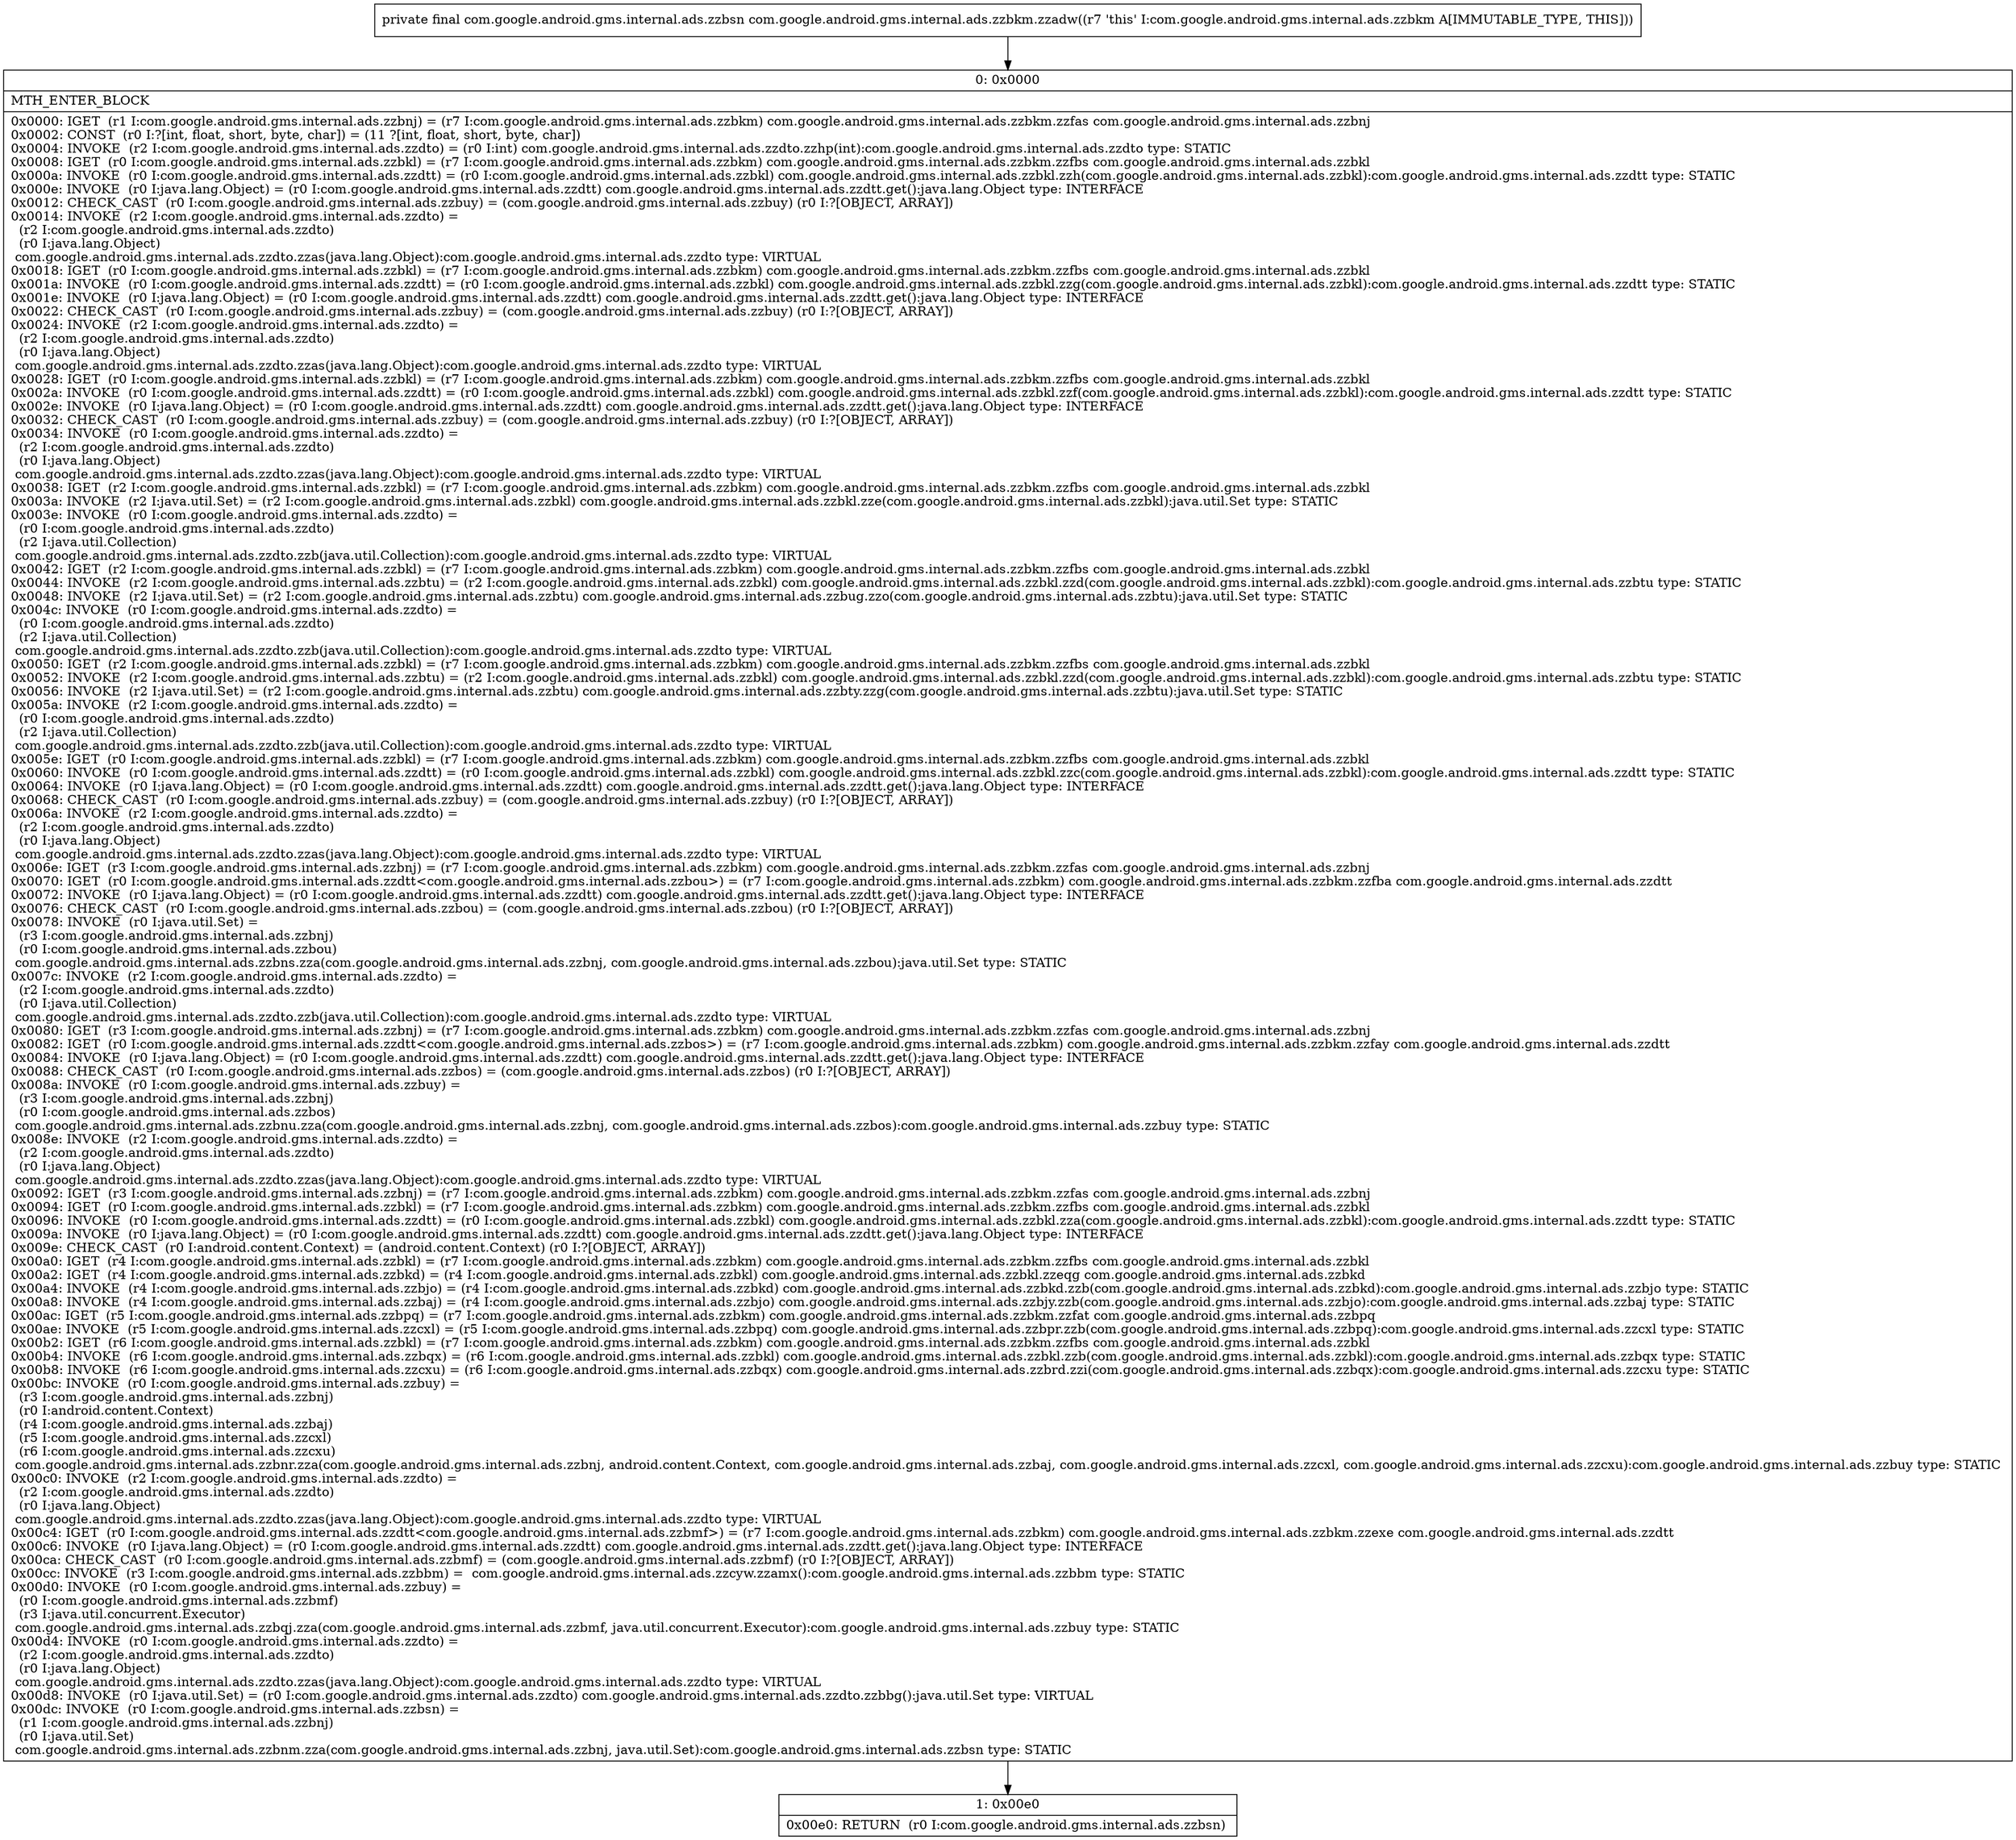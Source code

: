 digraph "CFG forcom.google.android.gms.internal.ads.zzbkm.zzadw()Lcom\/google\/android\/gms\/internal\/ads\/zzbsn;" {
Node_0 [shape=record,label="{0\:\ 0x0000|MTH_ENTER_BLOCK\l|0x0000: IGET  (r1 I:com.google.android.gms.internal.ads.zzbnj) = (r7 I:com.google.android.gms.internal.ads.zzbkm) com.google.android.gms.internal.ads.zzbkm.zzfas com.google.android.gms.internal.ads.zzbnj \l0x0002: CONST  (r0 I:?[int, float, short, byte, char]) = (11 ?[int, float, short, byte, char]) \l0x0004: INVOKE  (r2 I:com.google.android.gms.internal.ads.zzdto) = (r0 I:int) com.google.android.gms.internal.ads.zzdto.zzhp(int):com.google.android.gms.internal.ads.zzdto type: STATIC \l0x0008: IGET  (r0 I:com.google.android.gms.internal.ads.zzbkl) = (r7 I:com.google.android.gms.internal.ads.zzbkm) com.google.android.gms.internal.ads.zzbkm.zzfbs com.google.android.gms.internal.ads.zzbkl \l0x000a: INVOKE  (r0 I:com.google.android.gms.internal.ads.zzdtt) = (r0 I:com.google.android.gms.internal.ads.zzbkl) com.google.android.gms.internal.ads.zzbkl.zzh(com.google.android.gms.internal.ads.zzbkl):com.google.android.gms.internal.ads.zzdtt type: STATIC \l0x000e: INVOKE  (r0 I:java.lang.Object) = (r0 I:com.google.android.gms.internal.ads.zzdtt) com.google.android.gms.internal.ads.zzdtt.get():java.lang.Object type: INTERFACE \l0x0012: CHECK_CAST  (r0 I:com.google.android.gms.internal.ads.zzbuy) = (com.google.android.gms.internal.ads.zzbuy) (r0 I:?[OBJECT, ARRAY]) \l0x0014: INVOKE  (r2 I:com.google.android.gms.internal.ads.zzdto) = \l  (r2 I:com.google.android.gms.internal.ads.zzdto)\l  (r0 I:java.lang.Object)\l com.google.android.gms.internal.ads.zzdto.zzas(java.lang.Object):com.google.android.gms.internal.ads.zzdto type: VIRTUAL \l0x0018: IGET  (r0 I:com.google.android.gms.internal.ads.zzbkl) = (r7 I:com.google.android.gms.internal.ads.zzbkm) com.google.android.gms.internal.ads.zzbkm.zzfbs com.google.android.gms.internal.ads.zzbkl \l0x001a: INVOKE  (r0 I:com.google.android.gms.internal.ads.zzdtt) = (r0 I:com.google.android.gms.internal.ads.zzbkl) com.google.android.gms.internal.ads.zzbkl.zzg(com.google.android.gms.internal.ads.zzbkl):com.google.android.gms.internal.ads.zzdtt type: STATIC \l0x001e: INVOKE  (r0 I:java.lang.Object) = (r0 I:com.google.android.gms.internal.ads.zzdtt) com.google.android.gms.internal.ads.zzdtt.get():java.lang.Object type: INTERFACE \l0x0022: CHECK_CAST  (r0 I:com.google.android.gms.internal.ads.zzbuy) = (com.google.android.gms.internal.ads.zzbuy) (r0 I:?[OBJECT, ARRAY]) \l0x0024: INVOKE  (r2 I:com.google.android.gms.internal.ads.zzdto) = \l  (r2 I:com.google.android.gms.internal.ads.zzdto)\l  (r0 I:java.lang.Object)\l com.google.android.gms.internal.ads.zzdto.zzas(java.lang.Object):com.google.android.gms.internal.ads.zzdto type: VIRTUAL \l0x0028: IGET  (r0 I:com.google.android.gms.internal.ads.zzbkl) = (r7 I:com.google.android.gms.internal.ads.zzbkm) com.google.android.gms.internal.ads.zzbkm.zzfbs com.google.android.gms.internal.ads.zzbkl \l0x002a: INVOKE  (r0 I:com.google.android.gms.internal.ads.zzdtt) = (r0 I:com.google.android.gms.internal.ads.zzbkl) com.google.android.gms.internal.ads.zzbkl.zzf(com.google.android.gms.internal.ads.zzbkl):com.google.android.gms.internal.ads.zzdtt type: STATIC \l0x002e: INVOKE  (r0 I:java.lang.Object) = (r0 I:com.google.android.gms.internal.ads.zzdtt) com.google.android.gms.internal.ads.zzdtt.get():java.lang.Object type: INTERFACE \l0x0032: CHECK_CAST  (r0 I:com.google.android.gms.internal.ads.zzbuy) = (com.google.android.gms.internal.ads.zzbuy) (r0 I:?[OBJECT, ARRAY]) \l0x0034: INVOKE  (r0 I:com.google.android.gms.internal.ads.zzdto) = \l  (r2 I:com.google.android.gms.internal.ads.zzdto)\l  (r0 I:java.lang.Object)\l com.google.android.gms.internal.ads.zzdto.zzas(java.lang.Object):com.google.android.gms.internal.ads.zzdto type: VIRTUAL \l0x0038: IGET  (r2 I:com.google.android.gms.internal.ads.zzbkl) = (r7 I:com.google.android.gms.internal.ads.zzbkm) com.google.android.gms.internal.ads.zzbkm.zzfbs com.google.android.gms.internal.ads.zzbkl \l0x003a: INVOKE  (r2 I:java.util.Set) = (r2 I:com.google.android.gms.internal.ads.zzbkl) com.google.android.gms.internal.ads.zzbkl.zze(com.google.android.gms.internal.ads.zzbkl):java.util.Set type: STATIC \l0x003e: INVOKE  (r0 I:com.google.android.gms.internal.ads.zzdto) = \l  (r0 I:com.google.android.gms.internal.ads.zzdto)\l  (r2 I:java.util.Collection)\l com.google.android.gms.internal.ads.zzdto.zzb(java.util.Collection):com.google.android.gms.internal.ads.zzdto type: VIRTUAL \l0x0042: IGET  (r2 I:com.google.android.gms.internal.ads.zzbkl) = (r7 I:com.google.android.gms.internal.ads.zzbkm) com.google.android.gms.internal.ads.zzbkm.zzfbs com.google.android.gms.internal.ads.zzbkl \l0x0044: INVOKE  (r2 I:com.google.android.gms.internal.ads.zzbtu) = (r2 I:com.google.android.gms.internal.ads.zzbkl) com.google.android.gms.internal.ads.zzbkl.zzd(com.google.android.gms.internal.ads.zzbkl):com.google.android.gms.internal.ads.zzbtu type: STATIC \l0x0048: INVOKE  (r2 I:java.util.Set) = (r2 I:com.google.android.gms.internal.ads.zzbtu) com.google.android.gms.internal.ads.zzbug.zzo(com.google.android.gms.internal.ads.zzbtu):java.util.Set type: STATIC \l0x004c: INVOKE  (r0 I:com.google.android.gms.internal.ads.zzdto) = \l  (r0 I:com.google.android.gms.internal.ads.zzdto)\l  (r2 I:java.util.Collection)\l com.google.android.gms.internal.ads.zzdto.zzb(java.util.Collection):com.google.android.gms.internal.ads.zzdto type: VIRTUAL \l0x0050: IGET  (r2 I:com.google.android.gms.internal.ads.zzbkl) = (r7 I:com.google.android.gms.internal.ads.zzbkm) com.google.android.gms.internal.ads.zzbkm.zzfbs com.google.android.gms.internal.ads.zzbkl \l0x0052: INVOKE  (r2 I:com.google.android.gms.internal.ads.zzbtu) = (r2 I:com.google.android.gms.internal.ads.zzbkl) com.google.android.gms.internal.ads.zzbkl.zzd(com.google.android.gms.internal.ads.zzbkl):com.google.android.gms.internal.ads.zzbtu type: STATIC \l0x0056: INVOKE  (r2 I:java.util.Set) = (r2 I:com.google.android.gms.internal.ads.zzbtu) com.google.android.gms.internal.ads.zzbty.zzg(com.google.android.gms.internal.ads.zzbtu):java.util.Set type: STATIC \l0x005a: INVOKE  (r2 I:com.google.android.gms.internal.ads.zzdto) = \l  (r0 I:com.google.android.gms.internal.ads.zzdto)\l  (r2 I:java.util.Collection)\l com.google.android.gms.internal.ads.zzdto.zzb(java.util.Collection):com.google.android.gms.internal.ads.zzdto type: VIRTUAL \l0x005e: IGET  (r0 I:com.google.android.gms.internal.ads.zzbkl) = (r7 I:com.google.android.gms.internal.ads.zzbkm) com.google.android.gms.internal.ads.zzbkm.zzfbs com.google.android.gms.internal.ads.zzbkl \l0x0060: INVOKE  (r0 I:com.google.android.gms.internal.ads.zzdtt) = (r0 I:com.google.android.gms.internal.ads.zzbkl) com.google.android.gms.internal.ads.zzbkl.zzc(com.google.android.gms.internal.ads.zzbkl):com.google.android.gms.internal.ads.zzdtt type: STATIC \l0x0064: INVOKE  (r0 I:java.lang.Object) = (r0 I:com.google.android.gms.internal.ads.zzdtt) com.google.android.gms.internal.ads.zzdtt.get():java.lang.Object type: INTERFACE \l0x0068: CHECK_CAST  (r0 I:com.google.android.gms.internal.ads.zzbuy) = (com.google.android.gms.internal.ads.zzbuy) (r0 I:?[OBJECT, ARRAY]) \l0x006a: INVOKE  (r2 I:com.google.android.gms.internal.ads.zzdto) = \l  (r2 I:com.google.android.gms.internal.ads.zzdto)\l  (r0 I:java.lang.Object)\l com.google.android.gms.internal.ads.zzdto.zzas(java.lang.Object):com.google.android.gms.internal.ads.zzdto type: VIRTUAL \l0x006e: IGET  (r3 I:com.google.android.gms.internal.ads.zzbnj) = (r7 I:com.google.android.gms.internal.ads.zzbkm) com.google.android.gms.internal.ads.zzbkm.zzfas com.google.android.gms.internal.ads.zzbnj \l0x0070: IGET  (r0 I:com.google.android.gms.internal.ads.zzdtt\<com.google.android.gms.internal.ads.zzbou\>) = (r7 I:com.google.android.gms.internal.ads.zzbkm) com.google.android.gms.internal.ads.zzbkm.zzfba com.google.android.gms.internal.ads.zzdtt \l0x0072: INVOKE  (r0 I:java.lang.Object) = (r0 I:com.google.android.gms.internal.ads.zzdtt) com.google.android.gms.internal.ads.zzdtt.get():java.lang.Object type: INTERFACE \l0x0076: CHECK_CAST  (r0 I:com.google.android.gms.internal.ads.zzbou) = (com.google.android.gms.internal.ads.zzbou) (r0 I:?[OBJECT, ARRAY]) \l0x0078: INVOKE  (r0 I:java.util.Set) = \l  (r3 I:com.google.android.gms.internal.ads.zzbnj)\l  (r0 I:com.google.android.gms.internal.ads.zzbou)\l com.google.android.gms.internal.ads.zzbns.zza(com.google.android.gms.internal.ads.zzbnj, com.google.android.gms.internal.ads.zzbou):java.util.Set type: STATIC \l0x007c: INVOKE  (r2 I:com.google.android.gms.internal.ads.zzdto) = \l  (r2 I:com.google.android.gms.internal.ads.zzdto)\l  (r0 I:java.util.Collection)\l com.google.android.gms.internal.ads.zzdto.zzb(java.util.Collection):com.google.android.gms.internal.ads.zzdto type: VIRTUAL \l0x0080: IGET  (r3 I:com.google.android.gms.internal.ads.zzbnj) = (r7 I:com.google.android.gms.internal.ads.zzbkm) com.google.android.gms.internal.ads.zzbkm.zzfas com.google.android.gms.internal.ads.zzbnj \l0x0082: IGET  (r0 I:com.google.android.gms.internal.ads.zzdtt\<com.google.android.gms.internal.ads.zzbos\>) = (r7 I:com.google.android.gms.internal.ads.zzbkm) com.google.android.gms.internal.ads.zzbkm.zzfay com.google.android.gms.internal.ads.zzdtt \l0x0084: INVOKE  (r0 I:java.lang.Object) = (r0 I:com.google.android.gms.internal.ads.zzdtt) com.google.android.gms.internal.ads.zzdtt.get():java.lang.Object type: INTERFACE \l0x0088: CHECK_CAST  (r0 I:com.google.android.gms.internal.ads.zzbos) = (com.google.android.gms.internal.ads.zzbos) (r0 I:?[OBJECT, ARRAY]) \l0x008a: INVOKE  (r0 I:com.google.android.gms.internal.ads.zzbuy) = \l  (r3 I:com.google.android.gms.internal.ads.zzbnj)\l  (r0 I:com.google.android.gms.internal.ads.zzbos)\l com.google.android.gms.internal.ads.zzbnu.zza(com.google.android.gms.internal.ads.zzbnj, com.google.android.gms.internal.ads.zzbos):com.google.android.gms.internal.ads.zzbuy type: STATIC \l0x008e: INVOKE  (r2 I:com.google.android.gms.internal.ads.zzdto) = \l  (r2 I:com.google.android.gms.internal.ads.zzdto)\l  (r0 I:java.lang.Object)\l com.google.android.gms.internal.ads.zzdto.zzas(java.lang.Object):com.google.android.gms.internal.ads.zzdto type: VIRTUAL \l0x0092: IGET  (r3 I:com.google.android.gms.internal.ads.zzbnj) = (r7 I:com.google.android.gms.internal.ads.zzbkm) com.google.android.gms.internal.ads.zzbkm.zzfas com.google.android.gms.internal.ads.zzbnj \l0x0094: IGET  (r0 I:com.google.android.gms.internal.ads.zzbkl) = (r7 I:com.google.android.gms.internal.ads.zzbkm) com.google.android.gms.internal.ads.zzbkm.zzfbs com.google.android.gms.internal.ads.zzbkl \l0x0096: INVOKE  (r0 I:com.google.android.gms.internal.ads.zzdtt) = (r0 I:com.google.android.gms.internal.ads.zzbkl) com.google.android.gms.internal.ads.zzbkl.zza(com.google.android.gms.internal.ads.zzbkl):com.google.android.gms.internal.ads.zzdtt type: STATIC \l0x009a: INVOKE  (r0 I:java.lang.Object) = (r0 I:com.google.android.gms.internal.ads.zzdtt) com.google.android.gms.internal.ads.zzdtt.get():java.lang.Object type: INTERFACE \l0x009e: CHECK_CAST  (r0 I:android.content.Context) = (android.content.Context) (r0 I:?[OBJECT, ARRAY]) \l0x00a0: IGET  (r4 I:com.google.android.gms.internal.ads.zzbkl) = (r7 I:com.google.android.gms.internal.ads.zzbkm) com.google.android.gms.internal.ads.zzbkm.zzfbs com.google.android.gms.internal.ads.zzbkl \l0x00a2: IGET  (r4 I:com.google.android.gms.internal.ads.zzbkd) = (r4 I:com.google.android.gms.internal.ads.zzbkl) com.google.android.gms.internal.ads.zzbkl.zzeqg com.google.android.gms.internal.ads.zzbkd \l0x00a4: INVOKE  (r4 I:com.google.android.gms.internal.ads.zzbjo) = (r4 I:com.google.android.gms.internal.ads.zzbkd) com.google.android.gms.internal.ads.zzbkd.zzb(com.google.android.gms.internal.ads.zzbkd):com.google.android.gms.internal.ads.zzbjo type: STATIC \l0x00a8: INVOKE  (r4 I:com.google.android.gms.internal.ads.zzbaj) = (r4 I:com.google.android.gms.internal.ads.zzbjo) com.google.android.gms.internal.ads.zzbjy.zzb(com.google.android.gms.internal.ads.zzbjo):com.google.android.gms.internal.ads.zzbaj type: STATIC \l0x00ac: IGET  (r5 I:com.google.android.gms.internal.ads.zzbpq) = (r7 I:com.google.android.gms.internal.ads.zzbkm) com.google.android.gms.internal.ads.zzbkm.zzfat com.google.android.gms.internal.ads.zzbpq \l0x00ae: INVOKE  (r5 I:com.google.android.gms.internal.ads.zzcxl) = (r5 I:com.google.android.gms.internal.ads.zzbpq) com.google.android.gms.internal.ads.zzbpr.zzb(com.google.android.gms.internal.ads.zzbpq):com.google.android.gms.internal.ads.zzcxl type: STATIC \l0x00b2: IGET  (r6 I:com.google.android.gms.internal.ads.zzbkl) = (r7 I:com.google.android.gms.internal.ads.zzbkm) com.google.android.gms.internal.ads.zzbkm.zzfbs com.google.android.gms.internal.ads.zzbkl \l0x00b4: INVOKE  (r6 I:com.google.android.gms.internal.ads.zzbqx) = (r6 I:com.google.android.gms.internal.ads.zzbkl) com.google.android.gms.internal.ads.zzbkl.zzb(com.google.android.gms.internal.ads.zzbkl):com.google.android.gms.internal.ads.zzbqx type: STATIC \l0x00b8: INVOKE  (r6 I:com.google.android.gms.internal.ads.zzcxu) = (r6 I:com.google.android.gms.internal.ads.zzbqx) com.google.android.gms.internal.ads.zzbrd.zzi(com.google.android.gms.internal.ads.zzbqx):com.google.android.gms.internal.ads.zzcxu type: STATIC \l0x00bc: INVOKE  (r0 I:com.google.android.gms.internal.ads.zzbuy) = \l  (r3 I:com.google.android.gms.internal.ads.zzbnj)\l  (r0 I:android.content.Context)\l  (r4 I:com.google.android.gms.internal.ads.zzbaj)\l  (r5 I:com.google.android.gms.internal.ads.zzcxl)\l  (r6 I:com.google.android.gms.internal.ads.zzcxu)\l com.google.android.gms.internal.ads.zzbnr.zza(com.google.android.gms.internal.ads.zzbnj, android.content.Context, com.google.android.gms.internal.ads.zzbaj, com.google.android.gms.internal.ads.zzcxl, com.google.android.gms.internal.ads.zzcxu):com.google.android.gms.internal.ads.zzbuy type: STATIC \l0x00c0: INVOKE  (r2 I:com.google.android.gms.internal.ads.zzdto) = \l  (r2 I:com.google.android.gms.internal.ads.zzdto)\l  (r0 I:java.lang.Object)\l com.google.android.gms.internal.ads.zzdto.zzas(java.lang.Object):com.google.android.gms.internal.ads.zzdto type: VIRTUAL \l0x00c4: IGET  (r0 I:com.google.android.gms.internal.ads.zzdtt\<com.google.android.gms.internal.ads.zzbmf\>) = (r7 I:com.google.android.gms.internal.ads.zzbkm) com.google.android.gms.internal.ads.zzbkm.zzexe com.google.android.gms.internal.ads.zzdtt \l0x00c6: INVOKE  (r0 I:java.lang.Object) = (r0 I:com.google.android.gms.internal.ads.zzdtt) com.google.android.gms.internal.ads.zzdtt.get():java.lang.Object type: INTERFACE \l0x00ca: CHECK_CAST  (r0 I:com.google.android.gms.internal.ads.zzbmf) = (com.google.android.gms.internal.ads.zzbmf) (r0 I:?[OBJECT, ARRAY]) \l0x00cc: INVOKE  (r3 I:com.google.android.gms.internal.ads.zzbbm) =  com.google.android.gms.internal.ads.zzcyw.zzamx():com.google.android.gms.internal.ads.zzbbm type: STATIC \l0x00d0: INVOKE  (r0 I:com.google.android.gms.internal.ads.zzbuy) = \l  (r0 I:com.google.android.gms.internal.ads.zzbmf)\l  (r3 I:java.util.concurrent.Executor)\l com.google.android.gms.internal.ads.zzbqj.zza(com.google.android.gms.internal.ads.zzbmf, java.util.concurrent.Executor):com.google.android.gms.internal.ads.zzbuy type: STATIC \l0x00d4: INVOKE  (r0 I:com.google.android.gms.internal.ads.zzdto) = \l  (r2 I:com.google.android.gms.internal.ads.zzdto)\l  (r0 I:java.lang.Object)\l com.google.android.gms.internal.ads.zzdto.zzas(java.lang.Object):com.google.android.gms.internal.ads.zzdto type: VIRTUAL \l0x00d8: INVOKE  (r0 I:java.util.Set) = (r0 I:com.google.android.gms.internal.ads.zzdto) com.google.android.gms.internal.ads.zzdto.zzbbg():java.util.Set type: VIRTUAL \l0x00dc: INVOKE  (r0 I:com.google.android.gms.internal.ads.zzbsn) = \l  (r1 I:com.google.android.gms.internal.ads.zzbnj)\l  (r0 I:java.util.Set)\l com.google.android.gms.internal.ads.zzbnm.zza(com.google.android.gms.internal.ads.zzbnj, java.util.Set):com.google.android.gms.internal.ads.zzbsn type: STATIC \l}"];
Node_1 [shape=record,label="{1\:\ 0x00e0|0x00e0: RETURN  (r0 I:com.google.android.gms.internal.ads.zzbsn) \l}"];
MethodNode[shape=record,label="{private final com.google.android.gms.internal.ads.zzbsn com.google.android.gms.internal.ads.zzbkm.zzadw((r7 'this' I:com.google.android.gms.internal.ads.zzbkm A[IMMUTABLE_TYPE, THIS])) }"];
MethodNode -> Node_0;
Node_0 -> Node_1;
}

